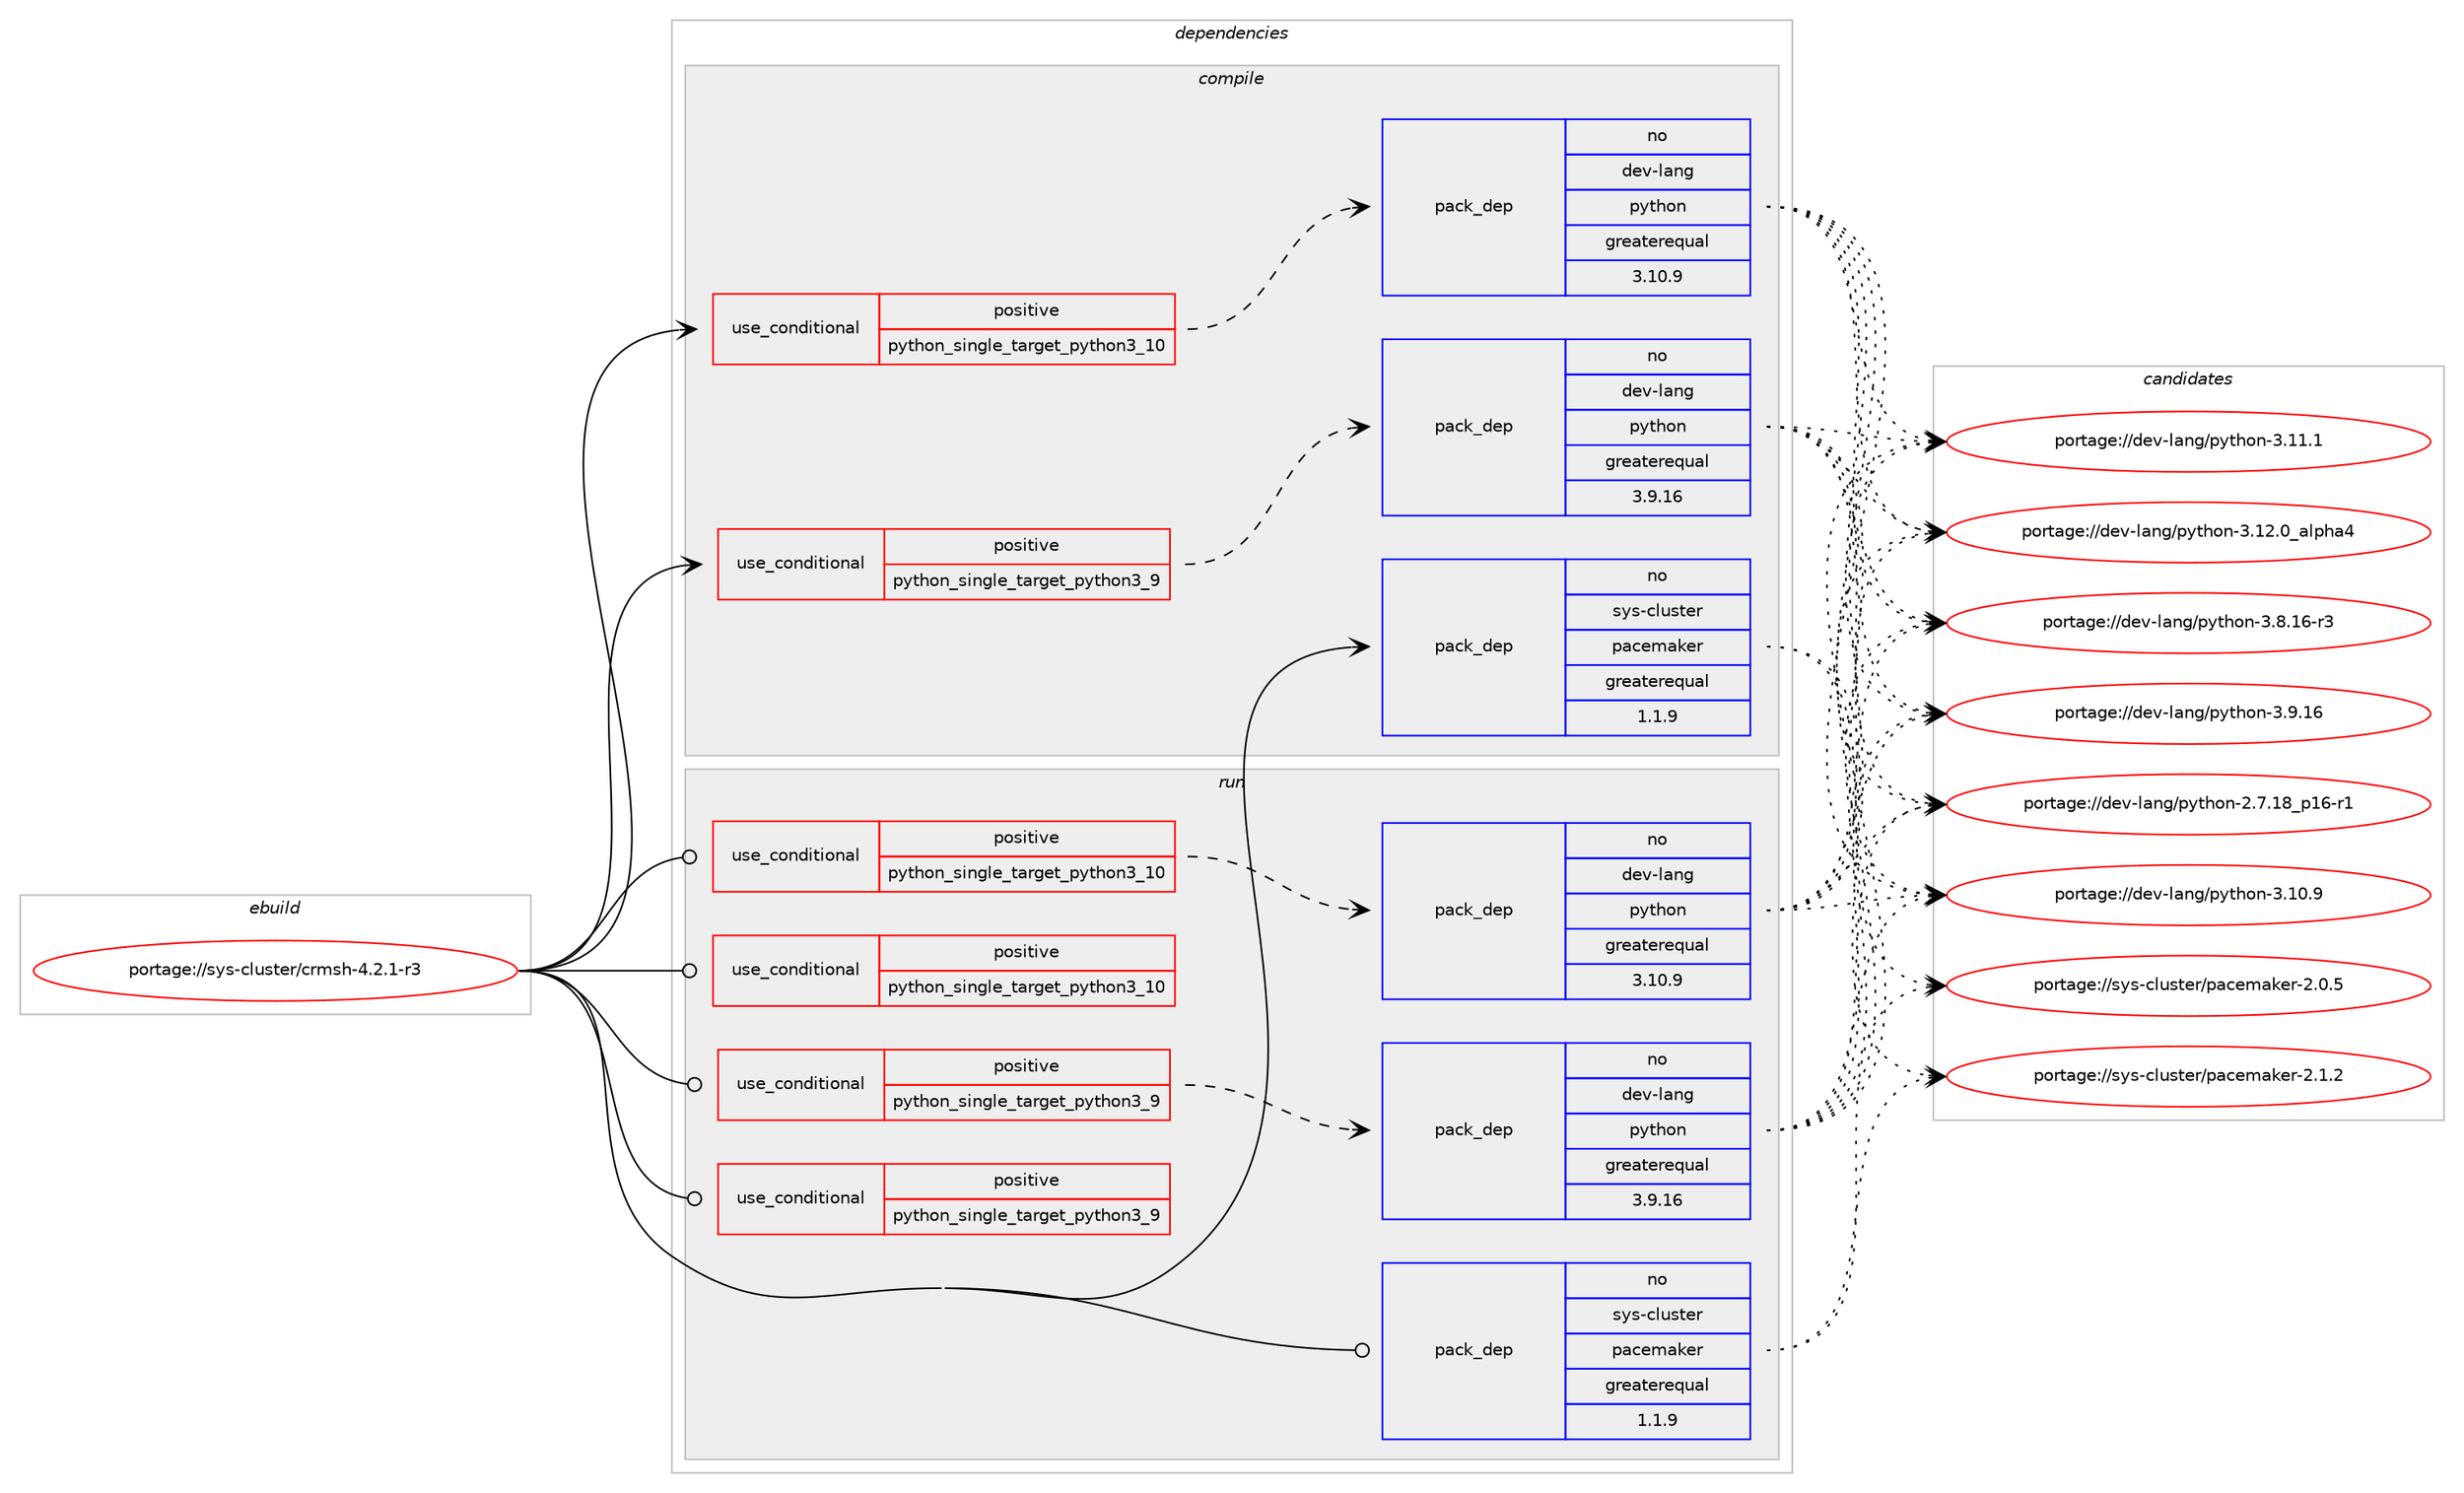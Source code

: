 digraph prolog {

# *************
# Graph options
# *************

newrank=true;
concentrate=true;
compound=true;
graph [rankdir=LR,fontname=Helvetica,fontsize=10,ranksep=1.5];#, ranksep=2.5, nodesep=0.2];
edge  [arrowhead=vee];
node  [fontname=Helvetica,fontsize=10];

# **********
# The ebuild
# **********

subgraph cluster_leftcol {
color=gray;
rank=same;
label=<<i>ebuild</i>>;
id [label="portage://sys-cluster/crmsh-4.2.1-r3", color=red, width=4, href="../sys-cluster/crmsh-4.2.1-r3.svg"];
}

# ****************
# The dependencies
# ****************

subgraph cluster_midcol {
color=gray;
label=<<i>dependencies</i>>;
subgraph cluster_compile {
fillcolor="#eeeeee";
style=filled;
label=<<i>compile</i>>;
subgraph cond3767 {
dependency5742 [label=<<TABLE BORDER="0" CELLBORDER="1" CELLSPACING="0" CELLPADDING="4"><TR><TD ROWSPAN="3" CELLPADDING="10">use_conditional</TD></TR><TR><TD>positive</TD></TR><TR><TD>python_single_target_python3_10</TD></TR></TABLE>>, shape=none, color=red];
subgraph pack1921 {
dependency5743 [label=<<TABLE BORDER="0" CELLBORDER="1" CELLSPACING="0" CELLPADDING="4" WIDTH="220"><TR><TD ROWSPAN="6" CELLPADDING="30">pack_dep</TD></TR><TR><TD WIDTH="110">no</TD></TR><TR><TD>dev-lang</TD></TR><TR><TD>python</TD></TR><TR><TD>greaterequal</TD></TR><TR><TD>3.10.9</TD></TR></TABLE>>, shape=none, color=blue];
}
dependency5742:e -> dependency5743:w [weight=20,style="dashed",arrowhead="vee"];
}
id:e -> dependency5742:w [weight=20,style="solid",arrowhead="vee"];
subgraph cond3768 {
dependency5744 [label=<<TABLE BORDER="0" CELLBORDER="1" CELLSPACING="0" CELLPADDING="4"><TR><TD ROWSPAN="3" CELLPADDING="10">use_conditional</TD></TR><TR><TD>positive</TD></TR><TR><TD>python_single_target_python3_9</TD></TR></TABLE>>, shape=none, color=red];
subgraph pack1922 {
dependency5745 [label=<<TABLE BORDER="0" CELLBORDER="1" CELLSPACING="0" CELLPADDING="4" WIDTH="220"><TR><TD ROWSPAN="6" CELLPADDING="30">pack_dep</TD></TR><TR><TD WIDTH="110">no</TD></TR><TR><TD>dev-lang</TD></TR><TR><TD>python</TD></TR><TR><TD>greaterequal</TD></TR><TR><TD>3.9.16</TD></TR></TABLE>>, shape=none, color=blue];
}
dependency5744:e -> dependency5745:w [weight=20,style="dashed",arrowhead="vee"];
}
id:e -> dependency5744:w [weight=20,style="solid",arrowhead="vee"];
subgraph pack1923 {
dependency5746 [label=<<TABLE BORDER="0" CELLBORDER="1" CELLSPACING="0" CELLPADDING="4" WIDTH="220"><TR><TD ROWSPAN="6" CELLPADDING="30">pack_dep</TD></TR><TR><TD WIDTH="110">no</TD></TR><TR><TD>sys-cluster</TD></TR><TR><TD>pacemaker</TD></TR><TR><TD>greaterequal</TD></TR><TR><TD>1.1.9</TD></TR></TABLE>>, shape=none, color=blue];
}
id:e -> dependency5746:w [weight=20,style="solid",arrowhead="vee"];
}
subgraph cluster_compileandrun {
fillcolor="#eeeeee";
style=filled;
label=<<i>compile and run</i>>;
}
subgraph cluster_run {
fillcolor="#eeeeee";
style=filled;
label=<<i>run</i>>;
subgraph cond3769 {
dependency5747 [label=<<TABLE BORDER="0" CELLBORDER="1" CELLSPACING="0" CELLPADDING="4"><TR><TD ROWSPAN="3" CELLPADDING="10">use_conditional</TD></TR><TR><TD>positive</TD></TR><TR><TD>python_single_target_python3_10</TD></TR></TABLE>>, shape=none, color=red];
subgraph pack1924 {
dependency5748 [label=<<TABLE BORDER="0" CELLBORDER="1" CELLSPACING="0" CELLPADDING="4" WIDTH="220"><TR><TD ROWSPAN="6" CELLPADDING="30">pack_dep</TD></TR><TR><TD WIDTH="110">no</TD></TR><TR><TD>dev-lang</TD></TR><TR><TD>python</TD></TR><TR><TD>greaterequal</TD></TR><TR><TD>3.10.9</TD></TR></TABLE>>, shape=none, color=blue];
}
dependency5747:e -> dependency5748:w [weight=20,style="dashed",arrowhead="vee"];
}
id:e -> dependency5747:w [weight=20,style="solid",arrowhead="odot"];
subgraph cond3770 {
dependency5749 [label=<<TABLE BORDER="0" CELLBORDER="1" CELLSPACING="0" CELLPADDING="4"><TR><TD ROWSPAN="3" CELLPADDING="10">use_conditional</TD></TR><TR><TD>positive</TD></TR><TR><TD>python_single_target_python3_10</TD></TR></TABLE>>, shape=none, color=red];
# *** BEGIN UNKNOWN DEPENDENCY TYPE (TODO) ***
# dependency5749 -> package_dependency(portage://sys-cluster/crmsh-4.2.1-r3,run,no,dev-python,lxml,none,[,,],[],[use(enable(python_targets_python3_10),negative)])
# *** END UNKNOWN DEPENDENCY TYPE (TODO) ***

# *** BEGIN UNKNOWN DEPENDENCY TYPE (TODO) ***
# dependency5749 -> package_dependency(portage://sys-cluster/crmsh-4.2.1-r3,run,no,dev-python,parallax,none,[,,],[],[use(enable(python_targets_python3_10),negative)])
# *** END UNKNOWN DEPENDENCY TYPE (TODO) ***

# *** BEGIN UNKNOWN DEPENDENCY TYPE (TODO) ***
# dependency5749 -> package_dependency(portage://sys-cluster/crmsh-4.2.1-r3,run,no,dev-python,setuptools,none,[,,],[],[use(enable(python_targets_python3_10),negative)])
# *** END UNKNOWN DEPENDENCY TYPE (TODO) ***

}
id:e -> dependency5749:w [weight=20,style="solid",arrowhead="odot"];
subgraph cond3771 {
dependency5750 [label=<<TABLE BORDER="0" CELLBORDER="1" CELLSPACING="0" CELLPADDING="4"><TR><TD ROWSPAN="3" CELLPADDING="10">use_conditional</TD></TR><TR><TD>positive</TD></TR><TR><TD>python_single_target_python3_9</TD></TR></TABLE>>, shape=none, color=red];
subgraph pack1925 {
dependency5751 [label=<<TABLE BORDER="0" CELLBORDER="1" CELLSPACING="0" CELLPADDING="4" WIDTH="220"><TR><TD ROWSPAN="6" CELLPADDING="30">pack_dep</TD></TR><TR><TD WIDTH="110">no</TD></TR><TR><TD>dev-lang</TD></TR><TR><TD>python</TD></TR><TR><TD>greaterequal</TD></TR><TR><TD>3.9.16</TD></TR></TABLE>>, shape=none, color=blue];
}
dependency5750:e -> dependency5751:w [weight=20,style="dashed",arrowhead="vee"];
}
id:e -> dependency5750:w [weight=20,style="solid",arrowhead="odot"];
subgraph cond3772 {
dependency5752 [label=<<TABLE BORDER="0" CELLBORDER="1" CELLSPACING="0" CELLPADDING="4"><TR><TD ROWSPAN="3" CELLPADDING="10">use_conditional</TD></TR><TR><TD>positive</TD></TR><TR><TD>python_single_target_python3_9</TD></TR></TABLE>>, shape=none, color=red];
# *** BEGIN UNKNOWN DEPENDENCY TYPE (TODO) ***
# dependency5752 -> package_dependency(portage://sys-cluster/crmsh-4.2.1-r3,run,no,dev-python,lxml,none,[,,],[],[use(enable(python_targets_python3_9),negative)])
# *** END UNKNOWN DEPENDENCY TYPE (TODO) ***

# *** BEGIN UNKNOWN DEPENDENCY TYPE (TODO) ***
# dependency5752 -> package_dependency(portage://sys-cluster/crmsh-4.2.1-r3,run,no,dev-python,parallax,none,[,,],[],[use(enable(python_targets_python3_9),negative)])
# *** END UNKNOWN DEPENDENCY TYPE (TODO) ***

# *** BEGIN UNKNOWN DEPENDENCY TYPE (TODO) ***
# dependency5752 -> package_dependency(portage://sys-cluster/crmsh-4.2.1-r3,run,no,dev-python,setuptools,none,[,,],[],[use(enable(python_targets_python3_9),negative)])
# *** END UNKNOWN DEPENDENCY TYPE (TODO) ***

}
id:e -> dependency5752:w [weight=20,style="solid",arrowhead="odot"];
subgraph pack1926 {
dependency5753 [label=<<TABLE BORDER="0" CELLBORDER="1" CELLSPACING="0" CELLPADDING="4" WIDTH="220"><TR><TD ROWSPAN="6" CELLPADDING="30">pack_dep</TD></TR><TR><TD WIDTH="110">no</TD></TR><TR><TD>sys-cluster</TD></TR><TR><TD>pacemaker</TD></TR><TR><TD>greaterequal</TD></TR><TR><TD>1.1.9</TD></TR></TABLE>>, shape=none, color=blue];
}
id:e -> dependency5753:w [weight=20,style="solid",arrowhead="odot"];
}
}

# **************
# The candidates
# **************

subgraph cluster_choices {
rank=same;
color=gray;
label=<<i>candidates</i>>;

subgraph choice1921 {
color=black;
nodesep=1;
choice100101118451089711010347112121116104111110455046554649569511249544511449 [label="portage://dev-lang/python-2.7.18_p16-r1", color=red, width=4,href="../dev-lang/python-2.7.18_p16-r1.svg"];
choice10010111845108971101034711212111610411111045514649484657 [label="portage://dev-lang/python-3.10.9", color=red, width=4,href="../dev-lang/python-3.10.9.svg"];
choice10010111845108971101034711212111610411111045514649494649 [label="portage://dev-lang/python-3.11.1", color=red, width=4,href="../dev-lang/python-3.11.1.svg"];
choice1001011184510897110103471121211161041111104551464950464895971081121049752 [label="portage://dev-lang/python-3.12.0_alpha4", color=red, width=4,href="../dev-lang/python-3.12.0_alpha4.svg"];
choice100101118451089711010347112121116104111110455146564649544511451 [label="portage://dev-lang/python-3.8.16-r3", color=red, width=4,href="../dev-lang/python-3.8.16-r3.svg"];
choice10010111845108971101034711212111610411111045514657464954 [label="portage://dev-lang/python-3.9.16", color=red, width=4,href="../dev-lang/python-3.9.16.svg"];
dependency5743:e -> choice100101118451089711010347112121116104111110455046554649569511249544511449:w [style=dotted,weight="100"];
dependency5743:e -> choice10010111845108971101034711212111610411111045514649484657:w [style=dotted,weight="100"];
dependency5743:e -> choice10010111845108971101034711212111610411111045514649494649:w [style=dotted,weight="100"];
dependency5743:e -> choice1001011184510897110103471121211161041111104551464950464895971081121049752:w [style=dotted,weight="100"];
dependency5743:e -> choice100101118451089711010347112121116104111110455146564649544511451:w [style=dotted,weight="100"];
dependency5743:e -> choice10010111845108971101034711212111610411111045514657464954:w [style=dotted,weight="100"];
}
subgraph choice1922 {
color=black;
nodesep=1;
choice100101118451089711010347112121116104111110455046554649569511249544511449 [label="portage://dev-lang/python-2.7.18_p16-r1", color=red, width=4,href="../dev-lang/python-2.7.18_p16-r1.svg"];
choice10010111845108971101034711212111610411111045514649484657 [label="portage://dev-lang/python-3.10.9", color=red, width=4,href="../dev-lang/python-3.10.9.svg"];
choice10010111845108971101034711212111610411111045514649494649 [label="portage://dev-lang/python-3.11.1", color=red, width=4,href="../dev-lang/python-3.11.1.svg"];
choice1001011184510897110103471121211161041111104551464950464895971081121049752 [label="portage://dev-lang/python-3.12.0_alpha4", color=red, width=4,href="../dev-lang/python-3.12.0_alpha4.svg"];
choice100101118451089711010347112121116104111110455146564649544511451 [label="portage://dev-lang/python-3.8.16-r3", color=red, width=4,href="../dev-lang/python-3.8.16-r3.svg"];
choice10010111845108971101034711212111610411111045514657464954 [label="portage://dev-lang/python-3.9.16", color=red, width=4,href="../dev-lang/python-3.9.16.svg"];
dependency5745:e -> choice100101118451089711010347112121116104111110455046554649569511249544511449:w [style=dotted,weight="100"];
dependency5745:e -> choice10010111845108971101034711212111610411111045514649484657:w [style=dotted,weight="100"];
dependency5745:e -> choice10010111845108971101034711212111610411111045514649494649:w [style=dotted,weight="100"];
dependency5745:e -> choice1001011184510897110103471121211161041111104551464950464895971081121049752:w [style=dotted,weight="100"];
dependency5745:e -> choice100101118451089711010347112121116104111110455146564649544511451:w [style=dotted,weight="100"];
dependency5745:e -> choice10010111845108971101034711212111610411111045514657464954:w [style=dotted,weight="100"];
}
subgraph choice1923 {
color=black;
nodesep=1;
choice115121115459910811711511610111447112979910110997107101114455046484653 [label="portage://sys-cluster/pacemaker-2.0.5", color=red, width=4,href="../sys-cluster/pacemaker-2.0.5.svg"];
choice115121115459910811711511610111447112979910110997107101114455046494650 [label="portage://sys-cluster/pacemaker-2.1.2", color=red, width=4,href="../sys-cluster/pacemaker-2.1.2.svg"];
dependency5746:e -> choice115121115459910811711511610111447112979910110997107101114455046484653:w [style=dotted,weight="100"];
dependency5746:e -> choice115121115459910811711511610111447112979910110997107101114455046494650:w [style=dotted,weight="100"];
}
subgraph choice1924 {
color=black;
nodesep=1;
choice100101118451089711010347112121116104111110455046554649569511249544511449 [label="portage://dev-lang/python-2.7.18_p16-r1", color=red, width=4,href="../dev-lang/python-2.7.18_p16-r1.svg"];
choice10010111845108971101034711212111610411111045514649484657 [label="portage://dev-lang/python-3.10.9", color=red, width=4,href="../dev-lang/python-3.10.9.svg"];
choice10010111845108971101034711212111610411111045514649494649 [label="portage://dev-lang/python-3.11.1", color=red, width=4,href="../dev-lang/python-3.11.1.svg"];
choice1001011184510897110103471121211161041111104551464950464895971081121049752 [label="portage://dev-lang/python-3.12.0_alpha4", color=red, width=4,href="../dev-lang/python-3.12.0_alpha4.svg"];
choice100101118451089711010347112121116104111110455146564649544511451 [label="portage://dev-lang/python-3.8.16-r3", color=red, width=4,href="../dev-lang/python-3.8.16-r3.svg"];
choice10010111845108971101034711212111610411111045514657464954 [label="portage://dev-lang/python-3.9.16", color=red, width=4,href="../dev-lang/python-3.9.16.svg"];
dependency5748:e -> choice100101118451089711010347112121116104111110455046554649569511249544511449:w [style=dotted,weight="100"];
dependency5748:e -> choice10010111845108971101034711212111610411111045514649484657:w [style=dotted,weight="100"];
dependency5748:e -> choice10010111845108971101034711212111610411111045514649494649:w [style=dotted,weight="100"];
dependency5748:e -> choice1001011184510897110103471121211161041111104551464950464895971081121049752:w [style=dotted,weight="100"];
dependency5748:e -> choice100101118451089711010347112121116104111110455146564649544511451:w [style=dotted,weight="100"];
dependency5748:e -> choice10010111845108971101034711212111610411111045514657464954:w [style=dotted,weight="100"];
}
subgraph choice1925 {
color=black;
nodesep=1;
choice100101118451089711010347112121116104111110455046554649569511249544511449 [label="portage://dev-lang/python-2.7.18_p16-r1", color=red, width=4,href="../dev-lang/python-2.7.18_p16-r1.svg"];
choice10010111845108971101034711212111610411111045514649484657 [label="portage://dev-lang/python-3.10.9", color=red, width=4,href="../dev-lang/python-3.10.9.svg"];
choice10010111845108971101034711212111610411111045514649494649 [label="portage://dev-lang/python-3.11.1", color=red, width=4,href="../dev-lang/python-3.11.1.svg"];
choice1001011184510897110103471121211161041111104551464950464895971081121049752 [label="portage://dev-lang/python-3.12.0_alpha4", color=red, width=4,href="../dev-lang/python-3.12.0_alpha4.svg"];
choice100101118451089711010347112121116104111110455146564649544511451 [label="portage://dev-lang/python-3.8.16-r3", color=red, width=4,href="../dev-lang/python-3.8.16-r3.svg"];
choice10010111845108971101034711212111610411111045514657464954 [label="portage://dev-lang/python-3.9.16", color=red, width=4,href="../dev-lang/python-3.9.16.svg"];
dependency5751:e -> choice100101118451089711010347112121116104111110455046554649569511249544511449:w [style=dotted,weight="100"];
dependency5751:e -> choice10010111845108971101034711212111610411111045514649484657:w [style=dotted,weight="100"];
dependency5751:e -> choice10010111845108971101034711212111610411111045514649494649:w [style=dotted,weight="100"];
dependency5751:e -> choice1001011184510897110103471121211161041111104551464950464895971081121049752:w [style=dotted,weight="100"];
dependency5751:e -> choice100101118451089711010347112121116104111110455146564649544511451:w [style=dotted,weight="100"];
dependency5751:e -> choice10010111845108971101034711212111610411111045514657464954:w [style=dotted,weight="100"];
}
subgraph choice1926 {
color=black;
nodesep=1;
choice115121115459910811711511610111447112979910110997107101114455046484653 [label="portage://sys-cluster/pacemaker-2.0.5", color=red, width=4,href="../sys-cluster/pacemaker-2.0.5.svg"];
choice115121115459910811711511610111447112979910110997107101114455046494650 [label="portage://sys-cluster/pacemaker-2.1.2", color=red, width=4,href="../sys-cluster/pacemaker-2.1.2.svg"];
dependency5753:e -> choice115121115459910811711511610111447112979910110997107101114455046484653:w [style=dotted,weight="100"];
dependency5753:e -> choice115121115459910811711511610111447112979910110997107101114455046494650:w [style=dotted,weight="100"];
}
}

}
